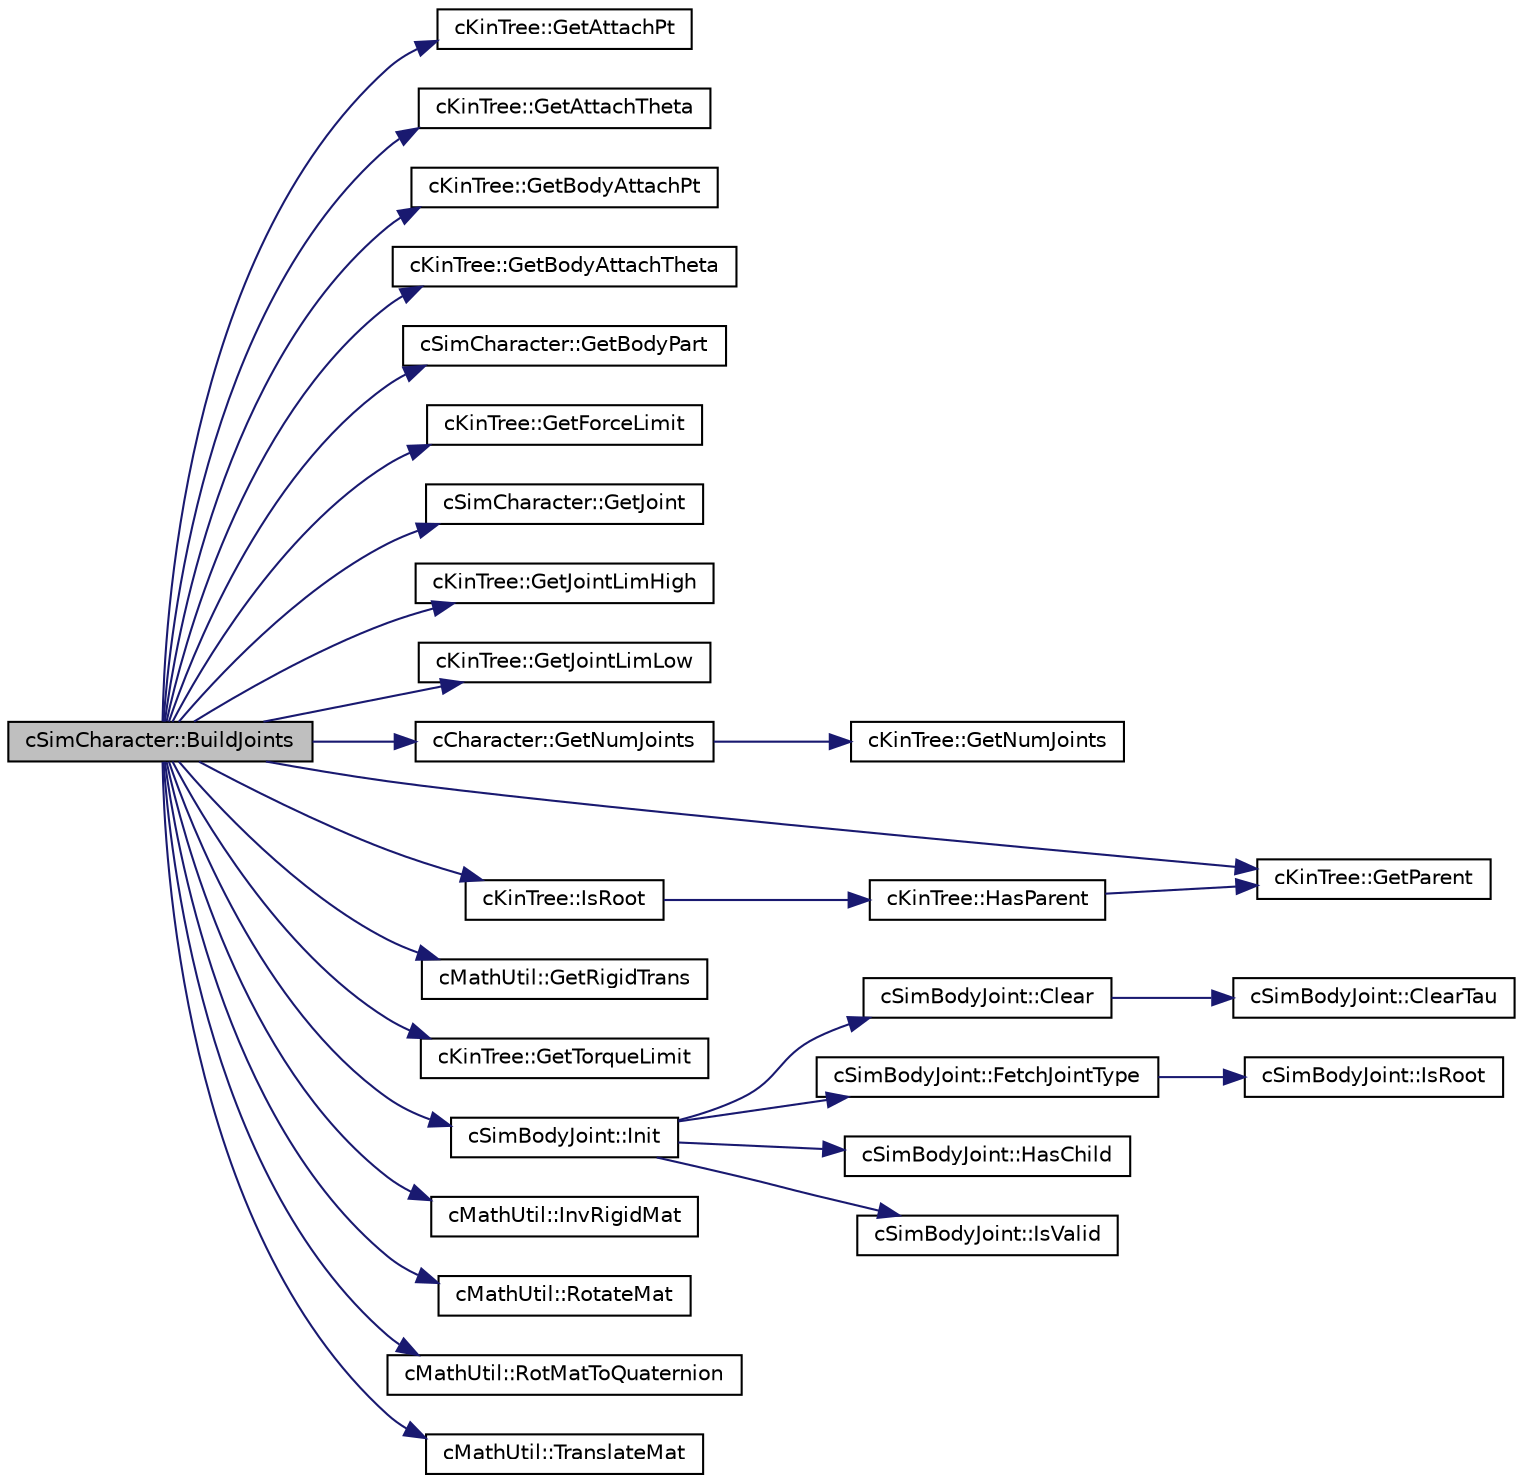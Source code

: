 digraph "cSimCharacter::BuildJoints"
{
 // LATEX_PDF_SIZE
  edge [fontname="Helvetica",fontsize="10",labelfontname="Helvetica",labelfontsize="10"];
  node [fontname="Helvetica",fontsize="10",shape=record];
  rankdir="LR";
  Node1 [label="cSimCharacter::BuildJoints",height=0.2,width=0.4,color="black", fillcolor="grey75", style="filled", fontcolor="black",tooltip=" "];
  Node1 -> Node2 [color="midnightblue",fontsize="10",style="solid",fontname="Helvetica"];
  Node2 [label="cKinTree::GetAttachPt",height=0.2,width=0.4,color="black", fillcolor="white", style="filled",URL="$classc_kin_tree.html#af5c8cecbb9e27eec19f1510933cfe26d",tooltip=" "];
  Node1 -> Node3 [color="midnightblue",fontsize="10",style="solid",fontname="Helvetica"];
  Node3 [label="cKinTree::GetAttachTheta",height=0.2,width=0.4,color="black", fillcolor="white", style="filled",URL="$classc_kin_tree.html#aa52afd14c24afbdca486bd83d21c7353",tooltip=" "];
  Node1 -> Node4 [color="midnightblue",fontsize="10",style="solid",fontname="Helvetica"];
  Node4 [label="cKinTree::GetBodyAttachPt",height=0.2,width=0.4,color="black", fillcolor="white", style="filled",URL="$classc_kin_tree.html#a45bebc5508e5c7d8340258b4de7c0cc5",tooltip=" "];
  Node1 -> Node5 [color="midnightblue",fontsize="10",style="solid",fontname="Helvetica"];
  Node5 [label="cKinTree::GetBodyAttachTheta",height=0.2,width=0.4,color="black", fillcolor="white", style="filled",URL="$classc_kin_tree.html#aeb722a80c80c328d0be098e37a91a540",tooltip=" "];
  Node1 -> Node6 [color="midnightblue",fontsize="10",style="solid",fontname="Helvetica"];
  Node6 [label="cSimCharacter::GetBodyPart",height=0.2,width=0.4,color="black", fillcolor="white", style="filled",URL="$classc_sim_character.html#aa57c20d16c43f380913c9d289cfe2a66",tooltip=" "];
  Node1 -> Node7 [color="midnightblue",fontsize="10",style="solid",fontname="Helvetica"];
  Node7 [label="cKinTree::GetForceLimit",height=0.2,width=0.4,color="black", fillcolor="white", style="filled",URL="$classc_kin_tree.html#a961729322d42f30cd620347c4a3b07c1",tooltip=" "];
  Node1 -> Node8 [color="midnightblue",fontsize="10",style="solid",fontname="Helvetica"];
  Node8 [label="cSimCharacter::GetJoint",height=0.2,width=0.4,color="black", fillcolor="white", style="filled",URL="$classc_sim_character.html#aa0a30cfb05967fad8b59dd9adfa6f23a",tooltip=" "];
  Node1 -> Node9 [color="midnightblue",fontsize="10",style="solid",fontname="Helvetica"];
  Node9 [label="cKinTree::GetJointLimHigh",height=0.2,width=0.4,color="black", fillcolor="white", style="filled",URL="$classc_kin_tree.html#ad096140b0c85147afb307c16f2dcd054",tooltip=" "];
  Node1 -> Node10 [color="midnightblue",fontsize="10",style="solid",fontname="Helvetica"];
  Node10 [label="cKinTree::GetJointLimLow",height=0.2,width=0.4,color="black", fillcolor="white", style="filled",URL="$classc_kin_tree.html#a4ccb5946c3c777407e8088ca6076a5d4",tooltip=" "];
  Node1 -> Node11 [color="midnightblue",fontsize="10",style="solid",fontname="Helvetica"];
  Node11 [label="cCharacter::GetNumJoints",height=0.2,width=0.4,color="black", fillcolor="white", style="filled",URL="$classc_character.html#a0c72f03cec78cc23a9376db72f2f3e9c",tooltip=" "];
  Node11 -> Node12 [color="midnightblue",fontsize="10",style="solid",fontname="Helvetica"];
  Node12 [label="cKinTree::GetNumJoints",height=0.2,width=0.4,color="black", fillcolor="white", style="filled",URL="$classc_kin_tree.html#ac840b501e27e6ce46d208b7d033f21d4",tooltip=" "];
  Node1 -> Node13 [color="midnightblue",fontsize="10",style="solid",fontname="Helvetica"];
  Node13 [label="cKinTree::GetParent",height=0.2,width=0.4,color="black", fillcolor="white", style="filled",URL="$classc_kin_tree.html#a593b283c1ce6a9fa8eb75cb9dc7396f6",tooltip=" "];
  Node1 -> Node14 [color="midnightblue",fontsize="10",style="solid",fontname="Helvetica"];
  Node14 [label="cMathUtil::GetRigidTrans",height=0.2,width=0.4,color="black", fillcolor="white", style="filled",URL="$classc_math_util.html#add2927f3b24a27a372795ad60e2e4f41",tooltip=" "];
  Node1 -> Node15 [color="midnightblue",fontsize="10",style="solid",fontname="Helvetica"];
  Node15 [label="cKinTree::GetTorqueLimit",height=0.2,width=0.4,color="black", fillcolor="white", style="filled",URL="$classc_kin_tree.html#a3d8599f193230c9eebae6a6d6a6710e6",tooltip=" "];
  Node1 -> Node16 [color="midnightblue",fontsize="10",style="solid",fontname="Helvetica"];
  Node16 [label="cSimBodyJoint::Init",height=0.2,width=0.4,color="black", fillcolor="white", style="filled",URL="$classc_sim_body_joint.html#abb063cfb4d233e55b63863e62d87d818",tooltip=" "];
  Node16 -> Node17 [color="midnightblue",fontsize="10",style="solid",fontname="Helvetica"];
  Node17 [label="cSimBodyJoint::Clear",height=0.2,width=0.4,color="black", fillcolor="white", style="filled",URL="$classc_sim_body_joint.html#a46778d1f0e595283eb9117d8460fba0e",tooltip=" "];
  Node17 -> Node18 [color="midnightblue",fontsize="10",style="solid",fontname="Helvetica"];
  Node18 [label="cSimBodyJoint::ClearTau",height=0.2,width=0.4,color="black", fillcolor="white", style="filled",URL="$classc_sim_body_joint.html#a3dc1e350d82c06ec9bc8858b658e2bc9",tooltip=" "];
  Node16 -> Node19 [color="midnightblue",fontsize="10",style="solid",fontname="Helvetica"];
  Node19 [label="cSimBodyJoint::FetchJointType",height=0.2,width=0.4,color="black", fillcolor="white", style="filled",URL="$classc_sim_body_joint.html#a527c8dbef4e0ff77c22dc298f9a1bfd7",tooltip=" "];
  Node19 -> Node20 [color="midnightblue",fontsize="10",style="solid",fontname="Helvetica"];
  Node20 [label="cSimBodyJoint::IsRoot",height=0.2,width=0.4,color="black", fillcolor="white", style="filled",URL="$classc_sim_body_joint.html#a81b24cf0b52026478b29ab335d6a0b77",tooltip=" "];
  Node16 -> Node21 [color="midnightblue",fontsize="10",style="solid",fontname="Helvetica"];
  Node21 [label="cSimBodyJoint::HasChild",height=0.2,width=0.4,color="black", fillcolor="white", style="filled",URL="$classc_sim_body_joint.html#a564687afb4acbb768a334263b37720d8",tooltip=" "];
  Node16 -> Node22 [color="midnightblue",fontsize="10",style="solid",fontname="Helvetica"];
  Node22 [label="cSimBodyJoint::IsValid",height=0.2,width=0.4,color="black", fillcolor="white", style="filled",URL="$classc_sim_body_joint.html#ad709e5e245e82cd54692b20d023fc18c",tooltip=" "];
  Node1 -> Node23 [color="midnightblue",fontsize="10",style="solid",fontname="Helvetica"];
  Node23 [label="cMathUtil::InvRigidMat",height=0.2,width=0.4,color="black", fillcolor="white", style="filled",URL="$classc_math_util.html#a3f41c4c7db3fc5d2bfe3ab3069a0a5cf",tooltip=" "];
  Node1 -> Node24 [color="midnightblue",fontsize="10",style="solid",fontname="Helvetica"];
  Node24 [label="cKinTree::IsRoot",height=0.2,width=0.4,color="black", fillcolor="white", style="filled",URL="$classc_kin_tree.html#ab4c2a8b42b254dc54e15e71684045a0a",tooltip=" "];
  Node24 -> Node25 [color="midnightblue",fontsize="10",style="solid",fontname="Helvetica"];
  Node25 [label="cKinTree::HasParent",height=0.2,width=0.4,color="black", fillcolor="white", style="filled",URL="$classc_kin_tree.html#a434aca959d5ef55a491381c7b8d90527",tooltip=" "];
  Node25 -> Node13 [color="midnightblue",fontsize="10",style="solid",fontname="Helvetica"];
  Node1 -> Node26 [color="midnightblue",fontsize="10",style="solid",fontname="Helvetica"];
  Node26 [label="cMathUtil::RotateMat",height=0.2,width=0.4,color="black", fillcolor="white", style="filled",URL="$classc_math_util.html#a551bc548582ac0db39df5a58feca1f0a",tooltip=" "];
  Node1 -> Node27 [color="midnightblue",fontsize="10",style="solid",fontname="Helvetica"];
  Node27 [label="cMathUtil::RotMatToQuaternion",height=0.2,width=0.4,color="black", fillcolor="white", style="filled",URL="$classc_math_util.html#a0e66d8338b4681f3821cf8f618637210",tooltip=" "];
  Node1 -> Node28 [color="midnightblue",fontsize="10",style="solid",fontname="Helvetica"];
  Node28 [label="cMathUtil::TranslateMat",height=0.2,width=0.4,color="black", fillcolor="white", style="filled",URL="$classc_math_util.html#a5550ed48f8beaccbf6827db839ccf542",tooltip=" "];
}
